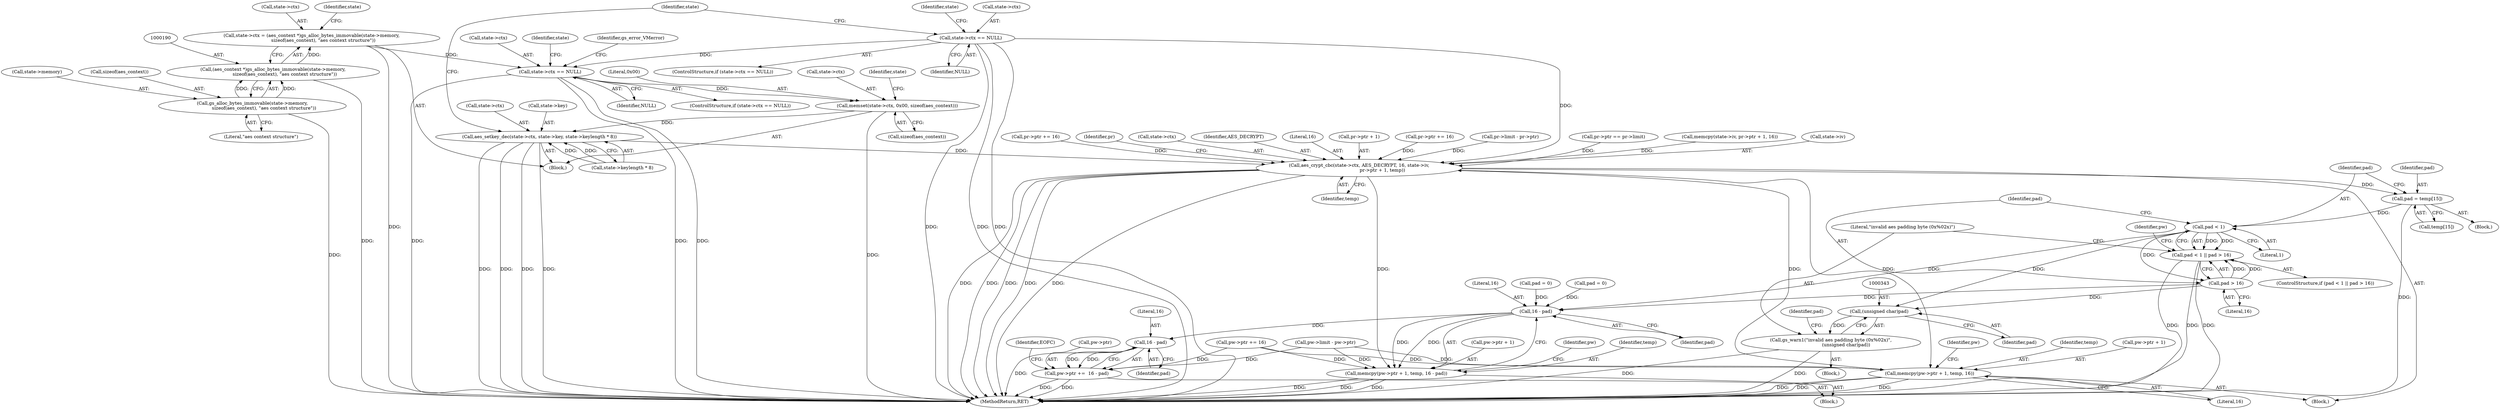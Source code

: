 digraph "0_ghostscript_8e9ce5016db968b40e4ec255a3005f2786cce45f_0@API" {
"1000210" [label="(Call,memset(state->ctx, 0x00, sizeof(aes_context)))"];
"1000199" [label="(Call,state->ctx == NULL)"];
"1000185" [label="(Call,state->ctx = (aes_context *)gs_alloc_bytes_immovable(state->memory,\n                sizeof(aes_context), \"aes context structure\"))"];
"1000189" [label="(Call,(aes_context *)gs_alloc_bytes_immovable(state->memory,\n                sizeof(aes_context), \"aes context structure\"))"];
"1000191" [label="(Call,gs_alloc_bytes_immovable(state->memory,\n                sizeof(aes_context), \"aes context structure\"))"];
"1000179" [label="(Call,state->ctx == NULL)"];
"1000236" [label="(Call,aes_setkey_dec(state->ctx, state->key, state->keylength * 8))"];
"1000289" [label="(Call,aes_crypt_cbc(state->ctx, AES_DECRYPT, 16, state->iv,\n                                pr->ptr + 1, temp))"];
"1000326" [label="(Call,pad = temp[15])"];
"1000333" [label="(Call,pad < 1)"];
"1000332" [label="(Call,pad < 1 || pad > 16)"];
"1000336" [label="(Call,pad > 16)"];
"1000342" [label="(Call,(unsigned char)pad)"];
"1000340" [label="(Call,gs_warn1(\"invalid aes padding byte (0x%02x)\",\n                     (unsigned char)pad))"];
"1000360" [label="(Call,16 - pad)"];
"1000353" [label="(Call,memcpy(pw->ptr + 1, temp, 16 - pad))"];
"1000367" [label="(Call,16 - pad)"];
"1000363" [label="(Call,pw->ptr +=  16 - pad)"];
"1000372" [label="(Call,memcpy(pw->ptr + 1, temp, 16))"];
"1000303" [label="(Identifier,temp)"];
"1000369" [label="(Identifier,pad)"];
"1000371" [label="(Identifier,EOFC)"];
"1000353" [label="(Call,memcpy(pw->ptr + 1, temp, 16 - pad))"];
"1000195" [label="(Call,sizeof(aes_context))"];
"1000350" [label="(Call,pad = 0)"];
"1000191" [label="(Call,gs_alloc_bytes_immovable(state->memory,\n                sizeof(aes_context), \"aes context structure\"))"];
"1000200" [label="(Call,state->ctx)"];
"1000397" [label="(MethodReturn,RET)"];
"1000336" [label="(Call,pad > 16)"];
"1000354" [label="(Call,pw->ptr + 1)"];
"1000187" [label="(Identifier,state)"];
"1000214" [label="(Literal,0x00)"];
"1000203" [label="(Identifier,NULL)"];
"1000328" [label="(Call,temp[15])"];
"1000335" [label="(Literal,1)"];
"1000243" [label="(Call,state->keylength * 8)"];
"1000339" [label="(Block,)"];
"1000236" [label="(Call,aes_setkey_dec(state->ctx, state->key, state->keylength * 8))"];
"1000342" [label="(Call,(unsigned char)pad)"];
"1000312" [label="(Call,pr->ptr == pr->limit)"];
"1000341" [label="(Literal,\"invalid aes padding byte (0x%02x)\")"];
"1000189" [label="(Call,(aes_context *)gs_alloc_bytes_immovable(state->memory,\n                sizeof(aes_context), \"aes context structure\"))"];
"1000346" [label="(Identifier,pad)"];
"1000365" [label="(Identifier,pw)"];
"1000198" [label="(ControlStructure,if (state->ctx == NULL))"];
"1000186" [label="(Call,state->ctx)"];
"1000197" [label="(Literal,\"aes context structure\")"];
"1000337" [label="(Identifier,pad)"];
"1000325" [label="(Block,)"];
"1000180" [label="(Call,state->ctx)"];
"1000334" [label="(Identifier,pad)"];
"1000212" [label="(Identifier,state)"];
"1000260" [label="(Call,memcpy(state->iv, pr->ptr + 1, 16))"];
"1000192" [label="(Call,state->memory)"];
"1000215" [label="(Call,sizeof(aes_context))"];
"1000372" [label="(Call,memcpy(pw->ptr + 1, temp, 16))"];
"1000289" [label="(Call,aes_crypt_cbc(state->ctx, AES_DECRYPT, 16, state->iv,\n                                pr->ptr + 1, temp))"];
"1000179" [label="(Call,state->ctx == NULL)"];
"1000345" [label="(Call,pad = 0)"];
"1000344" [label="(Identifier,pad)"];
"1000295" [label="(Call,state->iv)"];
"1000288" [label="(Block,)"];
"1000251" [label="(Identifier,state)"];
"1000304" [label="(Call,pr->ptr += 16)"];
"1000306" [label="(Identifier,pr)"];
"1000201" [label="(Identifier,state)"];
"1000368" [label="(Literal,16)"];
"1000290" [label="(Call,state->ctx)"];
"1000327" [label="(Identifier,pad)"];
"1000206" [label="(Identifier,gs_error_VMerror)"];
"1000293" [label="(Identifier,AES_DECRYPT)"];
"1000359" [label="(Identifier,temp)"];
"1000184" [label="(Block,)"];
"1000360" [label="(Call,16 - pad)"];
"1000378" [label="(Identifier,temp)"];
"1000361" [label="(Literal,16)"];
"1000364" [label="(Call,pw->ptr)"];
"1000294" [label="(Literal,16)"];
"1000210" [label="(Call,memset(state->ctx, 0x00, sizeof(aes_context)))"];
"1000333" [label="(Call,pad < 1)"];
"1000199" [label="(Call,state->ctx == NULL)"];
"1000373" [label="(Call,pw->ptr + 1)"];
"1000319" [label="(Block,)"];
"1000326" [label="(Call,pad = temp[15])"];
"1000331" [label="(ControlStructure,if (pad < 1 || pad > 16))"];
"1000211" [label="(Call,state->ctx)"];
"1000367" [label="(Call,16 - pad)"];
"1000363" [label="(Call,pw->ptr +=  16 - pad)"];
"1000178" [label="(ControlStructure,if (state->ctx == NULL))"];
"1000298" [label="(Call,pr->ptr + 1)"];
"1000275" [label="(Call,pr->ptr += 16)"];
"1000128" [label="(Call,pr->limit - pr->ptr)"];
"1000221" [label="(Identifier,state)"];
"1000379" [label="(Literal,16)"];
"1000382" [label="(Identifier,pw)"];
"1000340" [label="(Call,gs_warn1(\"invalid aes padding byte (0x%02x)\",\n                     (unsigned char)pad))"];
"1000338" [label="(Literal,16)"];
"1000362" [label="(Identifier,pad)"];
"1000183" [label="(Identifier,NULL)"];
"1000380" [label="(Call,pw->ptr += 16)"];
"1000237" [label="(Call,state->ctx)"];
"1000332" [label="(Call,pad < 1 || pad > 16)"];
"1000185" [label="(Call,state->ctx = (aes_context *)gs_alloc_bytes_immovable(state->memory,\n                sizeof(aes_context), \"aes context structure\"))"];
"1000138" [label="(Call,pw->limit - pw->ptr)"];
"1000356" [label="(Identifier,pw)"];
"1000240" [label="(Call,state->key)"];
"1000210" -> "1000184"  [label="AST: "];
"1000210" -> "1000215"  [label="CFG: "];
"1000211" -> "1000210"  [label="AST: "];
"1000214" -> "1000210"  [label="AST: "];
"1000215" -> "1000210"  [label="AST: "];
"1000221" -> "1000210"  [label="CFG: "];
"1000210" -> "1000397"  [label="DDG: "];
"1000199" -> "1000210"  [label="DDG: "];
"1000210" -> "1000236"  [label="DDG: "];
"1000199" -> "1000198"  [label="AST: "];
"1000199" -> "1000203"  [label="CFG: "];
"1000200" -> "1000199"  [label="AST: "];
"1000203" -> "1000199"  [label="AST: "];
"1000206" -> "1000199"  [label="CFG: "];
"1000212" -> "1000199"  [label="CFG: "];
"1000199" -> "1000397"  [label="DDG: "];
"1000199" -> "1000397"  [label="DDG: "];
"1000199" -> "1000397"  [label="DDG: "];
"1000185" -> "1000199"  [label="DDG: "];
"1000179" -> "1000199"  [label="DDG: "];
"1000185" -> "1000184"  [label="AST: "];
"1000185" -> "1000189"  [label="CFG: "];
"1000186" -> "1000185"  [label="AST: "];
"1000189" -> "1000185"  [label="AST: "];
"1000201" -> "1000185"  [label="CFG: "];
"1000185" -> "1000397"  [label="DDG: "];
"1000189" -> "1000185"  [label="DDG: "];
"1000189" -> "1000191"  [label="CFG: "];
"1000190" -> "1000189"  [label="AST: "];
"1000191" -> "1000189"  [label="AST: "];
"1000189" -> "1000397"  [label="DDG: "];
"1000191" -> "1000189"  [label="DDG: "];
"1000191" -> "1000189"  [label="DDG: "];
"1000191" -> "1000197"  [label="CFG: "];
"1000192" -> "1000191"  [label="AST: "];
"1000195" -> "1000191"  [label="AST: "];
"1000197" -> "1000191"  [label="AST: "];
"1000191" -> "1000397"  [label="DDG: "];
"1000179" -> "1000178"  [label="AST: "];
"1000179" -> "1000183"  [label="CFG: "];
"1000180" -> "1000179"  [label="AST: "];
"1000183" -> "1000179"  [label="AST: "];
"1000187" -> "1000179"  [label="CFG: "];
"1000251" -> "1000179"  [label="CFG: "];
"1000179" -> "1000397"  [label="DDG: "];
"1000179" -> "1000397"  [label="DDG: "];
"1000179" -> "1000397"  [label="DDG: "];
"1000179" -> "1000289"  [label="DDG: "];
"1000236" -> "1000184"  [label="AST: "];
"1000236" -> "1000243"  [label="CFG: "];
"1000237" -> "1000236"  [label="AST: "];
"1000240" -> "1000236"  [label="AST: "];
"1000243" -> "1000236"  [label="AST: "];
"1000251" -> "1000236"  [label="CFG: "];
"1000236" -> "1000397"  [label="DDG: "];
"1000236" -> "1000397"  [label="DDG: "];
"1000236" -> "1000397"  [label="DDG: "];
"1000236" -> "1000397"  [label="DDG: "];
"1000243" -> "1000236"  [label="DDG: "];
"1000243" -> "1000236"  [label="DDG: "];
"1000236" -> "1000289"  [label="DDG: "];
"1000289" -> "1000288"  [label="AST: "];
"1000289" -> "1000303"  [label="CFG: "];
"1000290" -> "1000289"  [label="AST: "];
"1000293" -> "1000289"  [label="AST: "];
"1000294" -> "1000289"  [label="AST: "];
"1000295" -> "1000289"  [label="AST: "];
"1000298" -> "1000289"  [label="AST: "];
"1000303" -> "1000289"  [label="AST: "];
"1000306" -> "1000289"  [label="CFG: "];
"1000289" -> "1000397"  [label="DDG: "];
"1000289" -> "1000397"  [label="DDG: "];
"1000289" -> "1000397"  [label="DDG: "];
"1000289" -> "1000397"  [label="DDG: "];
"1000289" -> "1000397"  [label="DDG: "];
"1000260" -> "1000289"  [label="DDG: "];
"1000312" -> "1000289"  [label="DDG: "];
"1000275" -> "1000289"  [label="DDG: "];
"1000304" -> "1000289"  [label="DDG: "];
"1000128" -> "1000289"  [label="DDG: "];
"1000372" -> "1000289"  [label="DDG: "];
"1000289" -> "1000326"  [label="DDG: "];
"1000289" -> "1000353"  [label="DDG: "];
"1000289" -> "1000372"  [label="DDG: "];
"1000326" -> "1000325"  [label="AST: "];
"1000326" -> "1000328"  [label="CFG: "];
"1000327" -> "1000326"  [label="AST: "];
"1000328" -> "1000326"  [label="AST: "];
"1000334" -> "1000326"  [label="CFG: "];
"1000326" -> "1000397"  [label="DDG: "];
"1000326" -> "1000333"  [label="DDG: "];
"1000333" -> "1000332"  [label="AST: "];
"1000333" -> "1000335"  [label="CFG: "];
"1000334" -> "1000333"  [label="AST: "];
"1000335" -> "1000333"  [label="AST: "];
"1000337" -> "1000333"  [label="CFG: "];
"1000332" -> "1000333"  [label="CFG: "];
"1000333" -> "1000332"  [label="DDG: "];
"1000333" -> "1000332"  [label="DDG: "];
"1000333" -> "1000336"  [label="DDG: "];
"1000333" -> "1000342"  [label="DDG: "];
"1000333" -> "1000360"  [label="DDG: "];
"1000332" -> "1000331"  [label="AST: "];
"1000332" -> "1000336"  [label="CFG: "];
"1000336" -> "1000332"  [label="AST: "];
"1000341" -> "1000332"  [label="CFG: "];
"1000356" -> "1000332"  [label="CFG: "];
"1000332" -> "1000397"  [label="DDG: "];
"1000332" -> "1000397"  [label="DDG: "];
"1000332" -> "1000397"  [label="DDG: "];
"1000336" -> "1000332"  [label="DDG: "];
"1000336" -> "1000332"  [label="DDG: "];
"1000336" -> "1000338"  [label="CFG: "];
"1000337" -> "1000336"  [label="AST: "];
"1000338" -> "1000336"  [label="AST: "];
"1000336" -> "1000342"  [label="DDG: "];
"1000336" -> "1000360"  [label="DDG: "];
"1000342" -> "1000340"  [label="AST: "];
"1000342" -> "1000344"  [label="CFG: "];
"1000343" -> "1000342"  [label="AST: "];
"1000344" -> "1000342"  [label="AST: "];
"1000340" -> "1000342"  [label="CFG: "];
"1000342" -> "1000340"  [label="DDG: "];
"1000340" -> "1000339"  [label="AST: "];
"1000341" -> "1000340"  [label="AST: "];
"1000346" -> "1000340"  [label="CFG: "];
"1000340" -> "1000397"  [label="DDG: "];
"1000340" -> "1000397"  [label="DDG: "];
"1000360" -> "1000353"  [label="AST: "];
"1000360" -> "1000362"  [label="CFG: "];
"1000361" -> "1000360"  [label="AST: "];
"1000362" -> "1000360"  [label="AST: "];
"1000353" -> "1000360"  [label="CFG: "];
"1000360" -> "1000353"  [label="DDG: "];
"1000360" -> "1000353"  [label="DDG: "];
"1000350" -> "1000360"  [label="DDG: "];
"1000345" -> "1000360"  [label="DDG: "];
"1000360" -> "1000367"  [label="DDG: "];
"1000353" -> "1000319"  [label="AST: "];
"1000354" -> "1000353"  [label="AST: "];
"1000359" -> "1000353"  [label="AST: "];
"1000365" -> "1000353"  [label="CFG: "];
"1000353" -> "1000397"  [label="DDG: "];
"1000353" -> "1000397"  [label="DDG: "];
"1000353" -> "1000397"  [label="DDG: "];
"1000138" -> "1000353"  [label="DDG: "];
"1000380" -> "1000353"  [label="DDG: "];
"1000367" -> "1000363"  [label="AST: "];
"1000367" -> "1000369"  [label="CFG: "];
"1000368" -> "1000367"  [label="AST: "];
"1000369" -> "1000367"  [label="AST: "];
"1000363" -> "1000367"  [label="CFG: "];
"1000367" -> "1000397"  [label="DDG: "];
"1000367" -> "1000363"  [label="DDG: "];
"1000367" -> "1000363"  [label="DDG: "];
"1000363" -> "1000319"  [label="AST: "];
"1000364" -> "1000363"  [label="AST: "];
"1000371" -> "1000363"  [label="CFG: "];
"1000363" -> "1000397"  [label="DDG: "];
"1000363" -> "1000397"  [label="DDG: "];
"1000138" -> "1000363"  [label="DDG: "];
"1000380" -> "1000363"  [label="DDG: "];
"1000372" -> "1000288"  [label="AST: "];
"1000372" -> "1000379"  [label="CFG: "];
"1000373" -> "1000372"  [label="AST: "];
"1000378" -> "1000372"  [label="AST: "];
"1000379" -> "1000372"  [label="AST: "];
"1000382" -> "1000372"  [label="CFG: "];
"1000372" -> "1000397"  [label="DDG: "];
"1000372" -> "1000397"  [label="DDG: "];
"1000372" -> "1000397"  [label="DDG: "];
"1000138" -> "1000372"  [label="DDG: "];
"1000380" -> "1000372"  [label="DDG: "];
}
